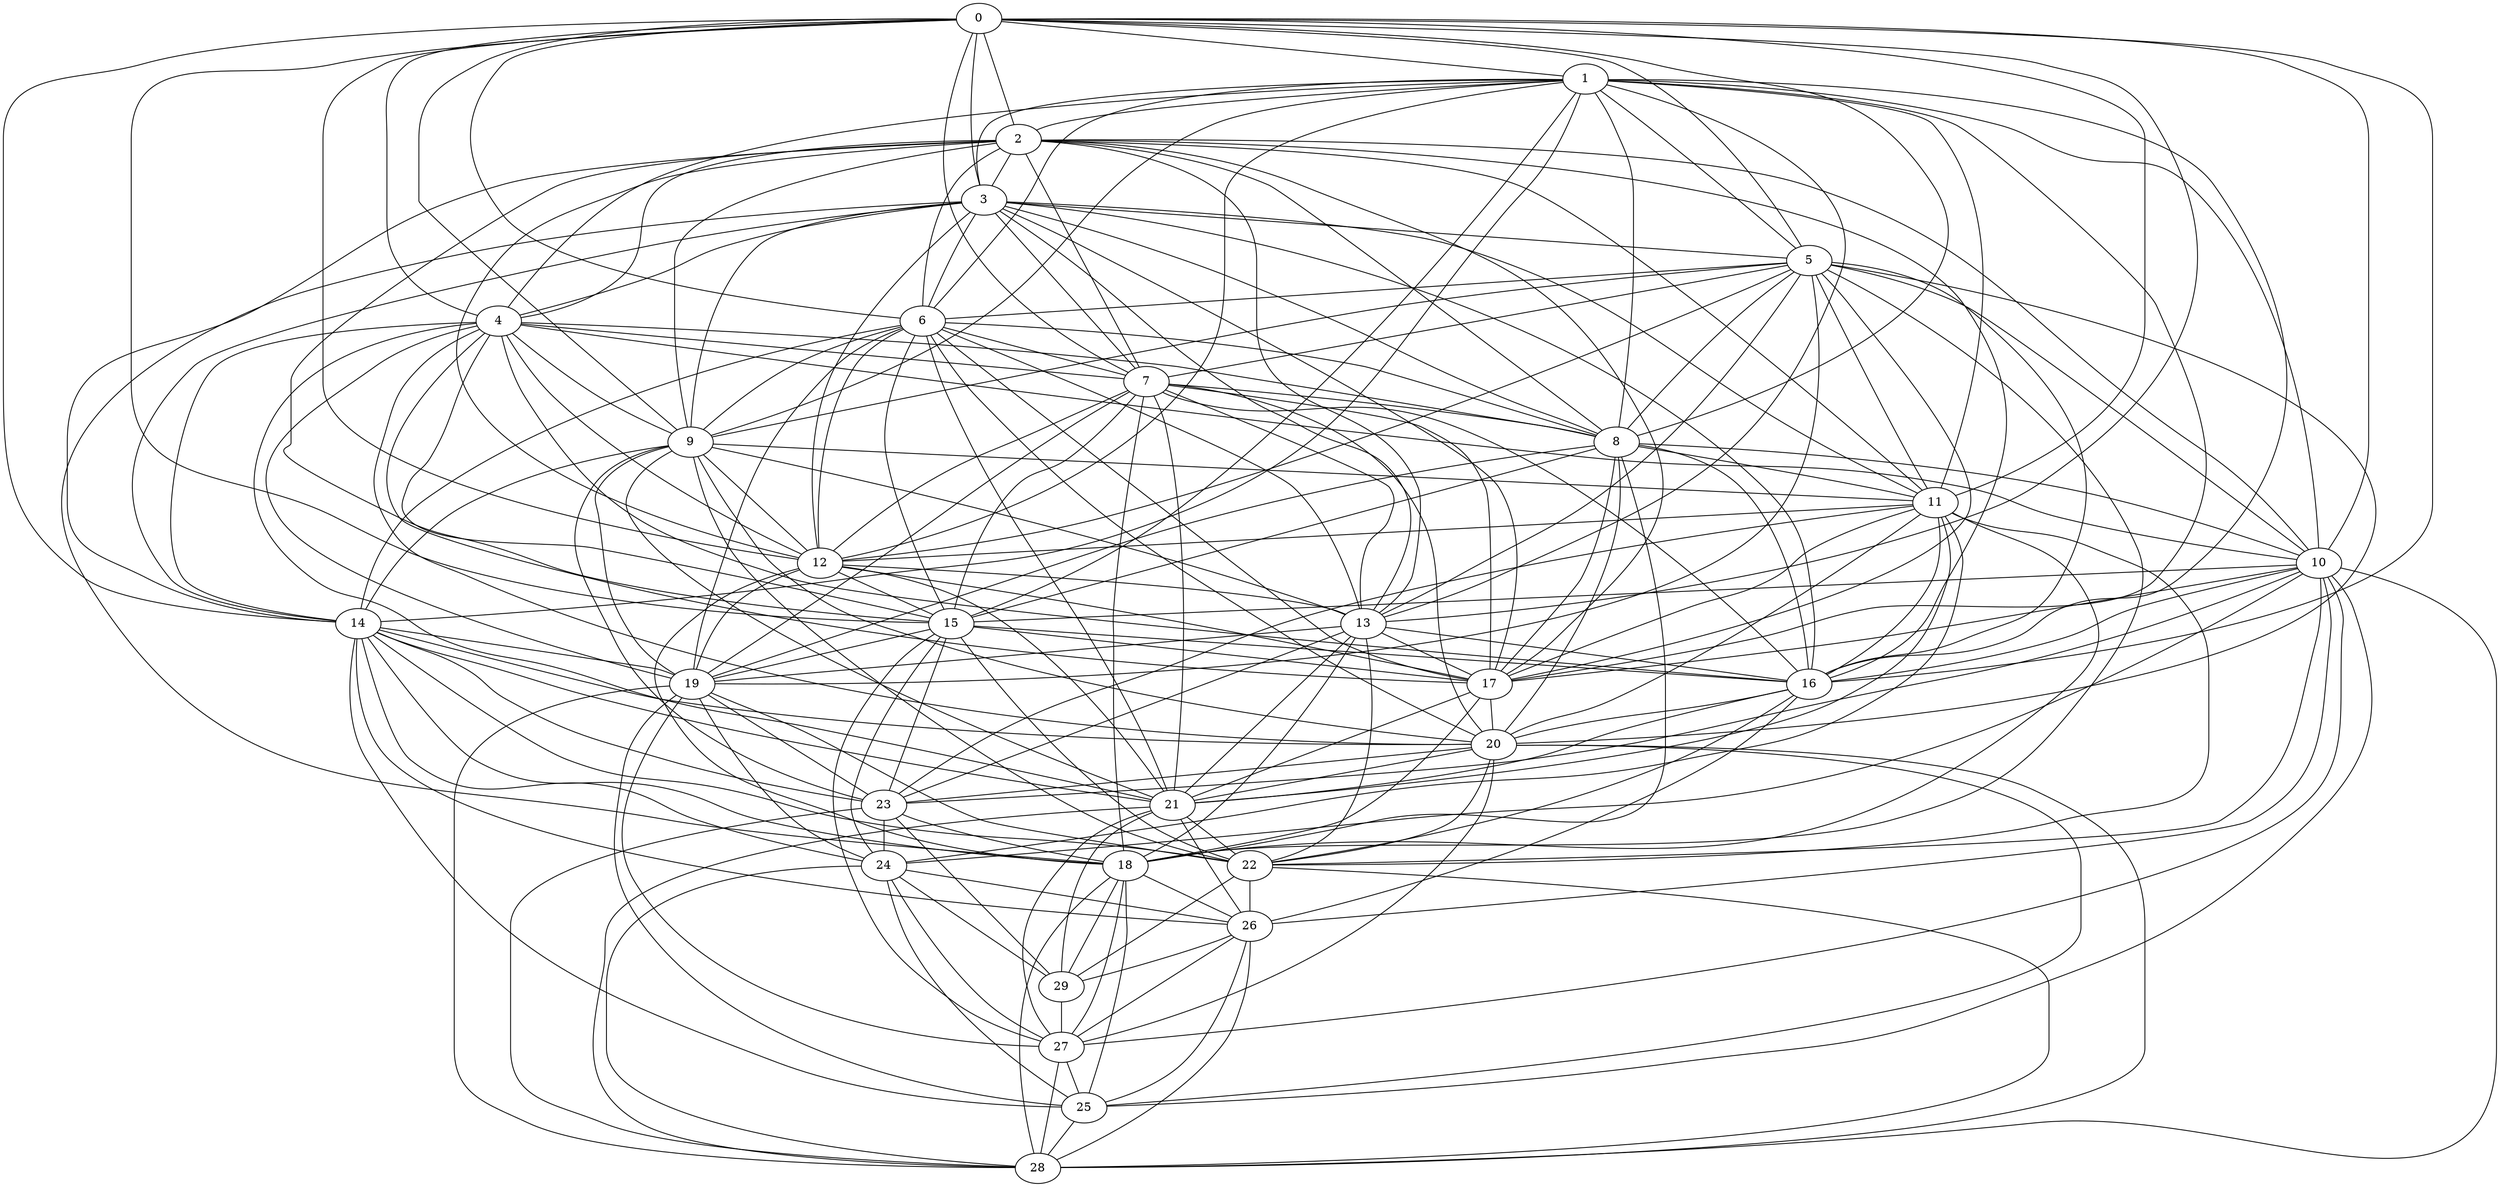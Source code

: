 graph grafoBarabasi_30_16  {
0;
1;
2;
3;
4;
5;
6;
7;
8;
9;
10;
11;
12;
13;
14;
15;
16;
17;
18;
19;
20;
21;
22;
23;
24;
25;
26;
27;
28;
29;
0 -- 1;
0 -- 2;
0 -- 3;
0 -- 4;
0 -- 5;
0 -- 6;
0 -- 7;
0 -- 8;
0 -- 9;
0 -- 10;
0 -- 11;
0 -- 12;
0 -- 13;
0 -- 14;
0 -- 15;
0 -- 16;
1 -- 2;
1 -- 3;
1 -- 4;
1 -- 5;
1 -- 6;
1 -- 8;
1 -- 9;
1 -- 10;
1 -- 11;
1 -- 12;
1 -- 13;
1 -- 14;
1 -- 15;
1 -- 16;
1 -- 17;
2 -- 3;
2 -- 4;
2 -- 6;
2 -- 7;
2 -- 8;
2 -- 9;
2 -- 10;
2 -- 11;
2 -- 12;
2 -- 13;
2 -- 14;
2 -- 15;
2 -- 16;
2 -- 17;
3 -- 4;
3 -- 5;
3 -- 6;
3 -- 7;
3 -- 8;
3 -- 9;
3 -- 11;
3 -- 12;
3 -- 13;
3 -- 14;
3 -- 16;
3 -- 17;
3 -- 18;
4 -- 7;
4 -- 8;
4 -- 9;
4 -- 10;
4 -- 12;
4 -- 14;
4 -- 15;
4 -- 16;
4 -- 17;
4 -- 19;
4 -- 20;
4 -- 21;
5 -- 6;
5 -- 7;
5 -- 8;
5 -- 9;
5 -- 10;
5 -- 11;
5 -- 12;
5 -- 13;
5 -- 16;
5 -- 17;
5 -- 18;
5 -- 19;
5 -- 20;
6 -- 7;
6 -- 8;
6 -- 9;
6 -- 12;
6 -- 13;
6 -- 14;
6 -- 15;
6 -- 17;
6 -- 19;
6 -- 20;
6 -- 21;
7 -- 8;
7 -- 12;
7 -- 13;
7 -- 15;
7 -- 16;
7 -- 17;
7 -- 18;
7 -- 19;
7 -- 20;
7 -- 21;
8 -- 10;
8 -- 11;
8 -- 15;
8 -- 16;
8 -- 17;
8 -- 18;
8 -- 19;
8 -- 20;
9 -- 11;
9 -- 12;
9 -- 13;
9 -- 14;
9 -- 19;
9 -- 20;
9 -- 21;
9 -- 22;
9 -- 23;
10 -- 15;
10 -- 16;
10 -- 17;
10 -- 22;
10 -- 23;
10 -- 24;
10 -- 25;
10 -- 26;
10 -- 27;
10 -- 28;
11 -- 12;
11 -- 16;
11 -- 17;
11 -- 18;
11 -- 20;
11 -- 21;
11 -- 22;
11 -- 23;
11 -- 24;
12 -- 13;
12 -- 15;
12 -- 17;
12 -- 18;
12 -- 19;
12 -- 21;
13 -- 16;
13 -- 17;
13 -- 18;
13 -- 19;
13 -- 21;
13 -- 22;
13 -- 23;
14 -- 18;
14 -- 19;
14 -- 20;
14 -- 21;
14 -- 22;
14 -- 23;
14 -- 24;
14 -- 25;
14 -- 26;
15 -- 16;
15 -- 17;
15 -- 19;
15 -- 22;
15 -- 23;
15 -- 24;
15 -- 27;
16 -- 20;
16 -- 21;
16 -- 22;
16 -- 26;
17 -- 18;
17 -- 20;
17 -- 21;
18 -- 25;
18 -- 26;
18 -- 27;
18 -- 28;
18 -- 29;
19 -- 22;
19 -- 23;
19 -- 24;
19 -- 25;
19 -- 27;
19 -- 28;
20 -- 21;
20 -- 22;
20 -- 23;
20 -- 25;
20 -- 27;
20 -- 28;
21 -- 22;
21 -- 27;
21 -- 28;
21 -- 29;
22 -- 26;
22 -- 28;
22 -- 29;
23 -- 18;
23 -- 24;
23 -- 28;
23 -- 29;
24 -- 25;
24 -- 26;
24 -- 27;
24 -- 28;
24 -- 29;
25 -- 26;
25 -- 28;
26 -- 21;
26 -- 27;
26 -- 28;
26 -- 29;
27 -- 25;
27 -- 28;
29 -- 27;
}